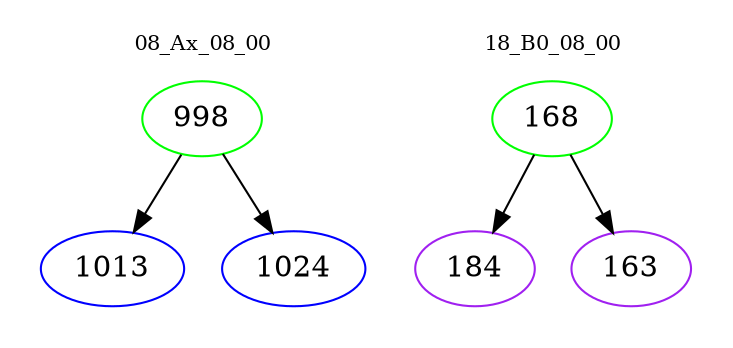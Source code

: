 digraph{
subgraph cluster_0 {
color = white
label = "08_Ax_08_00";
fontsize=10;
T0_998 [label="998", color="green"]
T0_998 -> T0_1013 [color="black"]
T0_1013 [label="1013", color="blue"]
T0_998 -> T0_1024 [color="black"]
T0_1024 [label="1024", color="blue"]
}
subgraph cluster_1 {
color = white
label = "18_B0_08_00";
fontsize=10;
T1_168 [label="168", color="green"]
T1_168 -> T1_184 [color="black"]
T1_184 [label="184", color="purple"]
T1_168 -> T1_163 [color="black"]
T1_163 [label="163", color="purple"]
}
}
